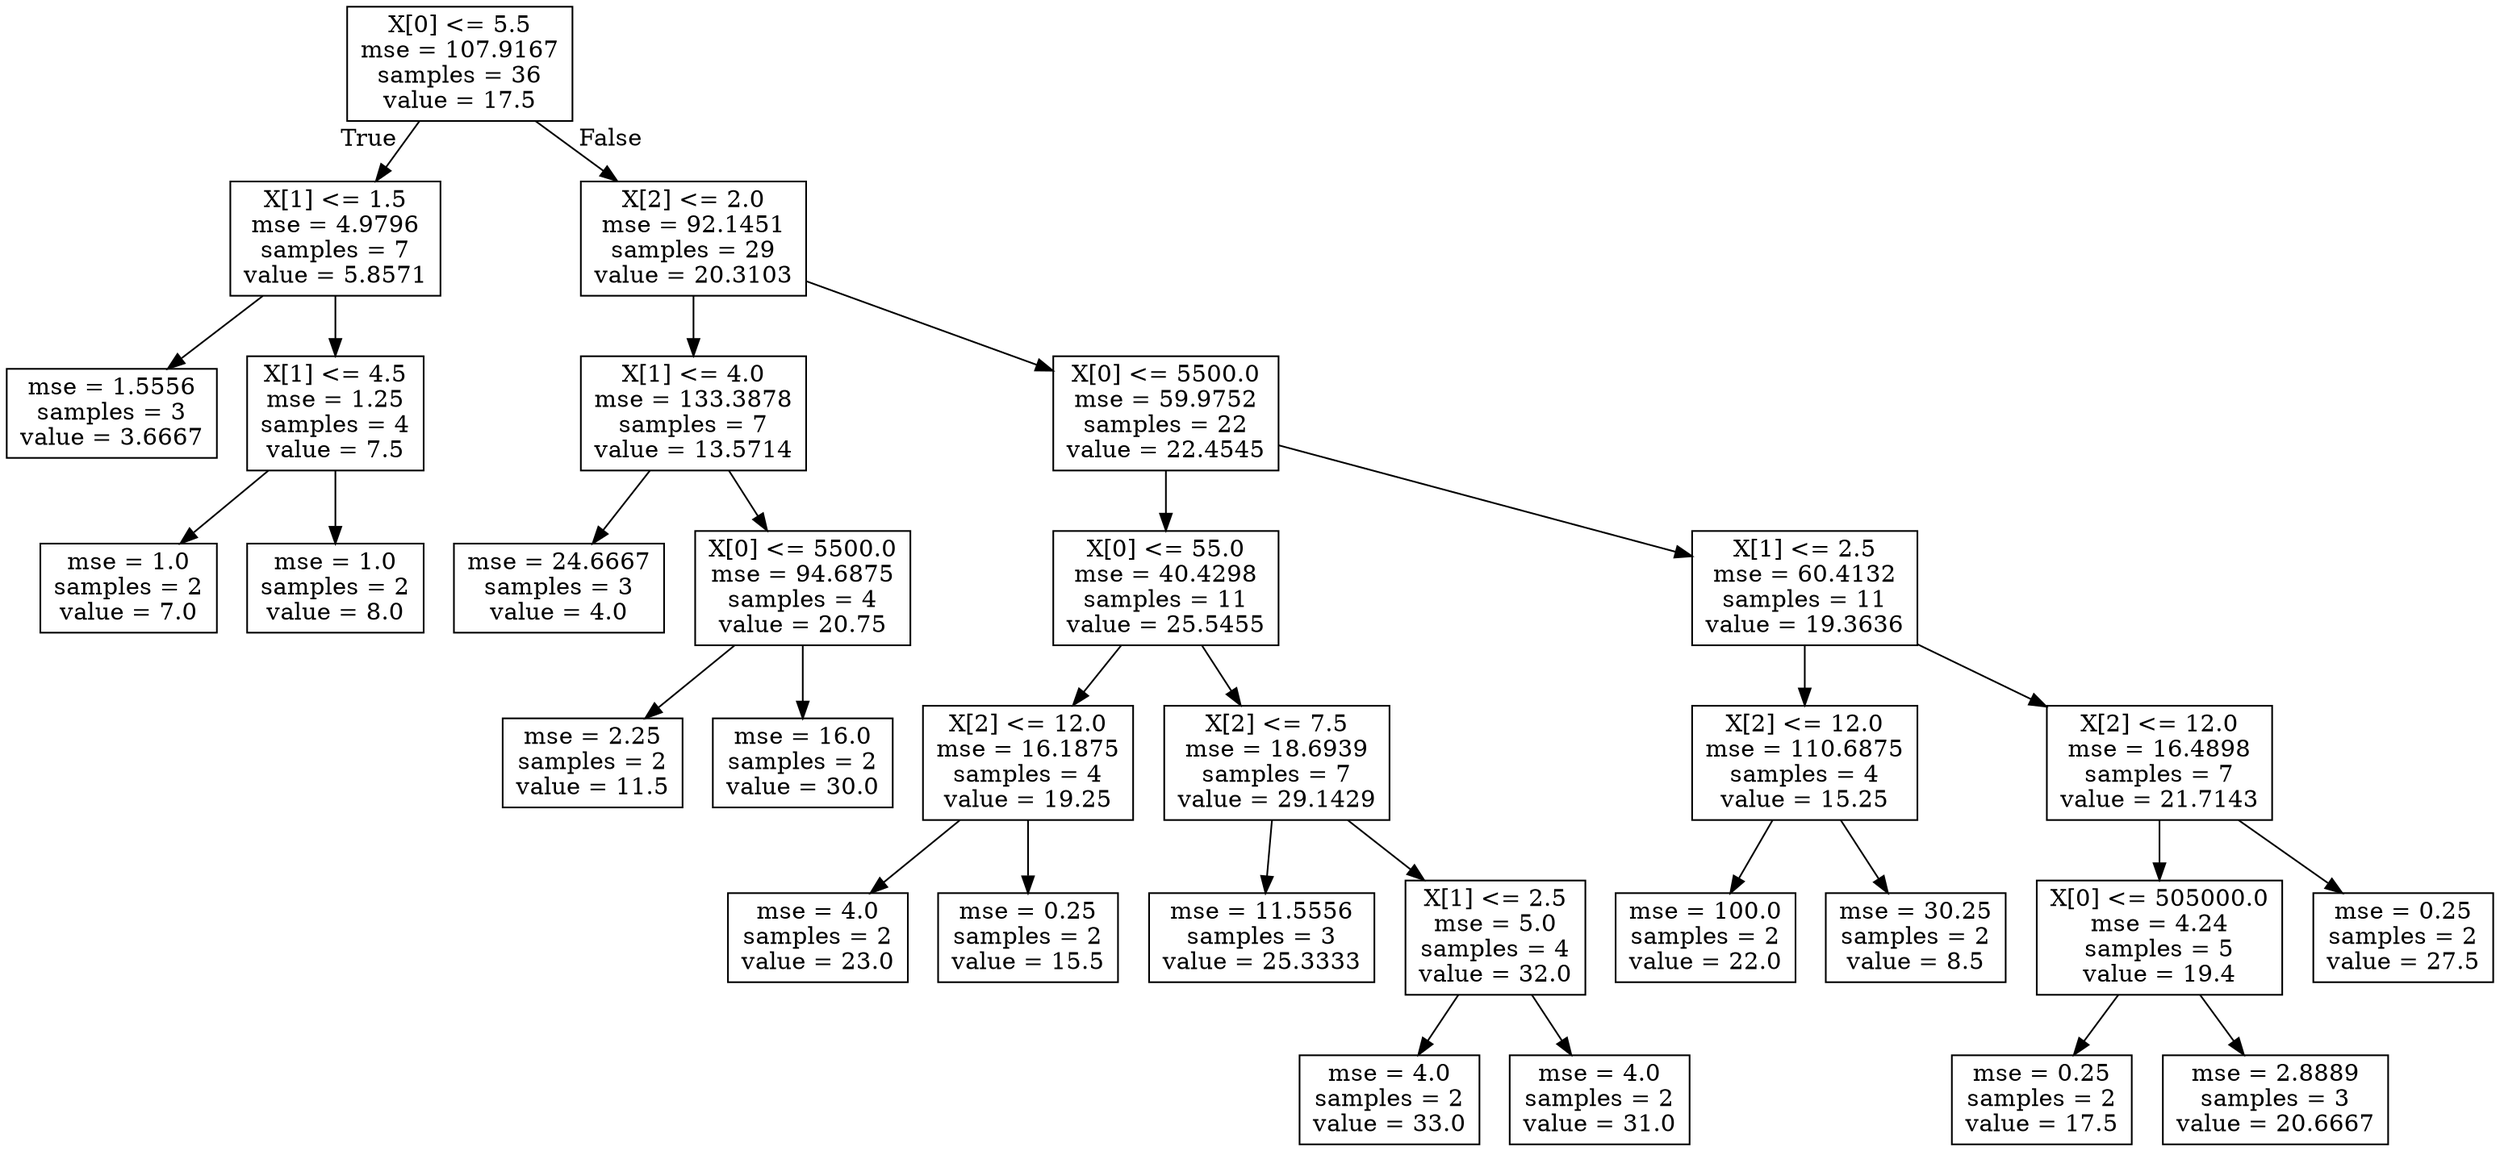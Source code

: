 digraph Tree {
node [shape=box] ;
0 [label="X[0] <= 5.5\nmse = 107.9167\nsamples = 36\nvalue = 17.5"] ;
1 [label="X[1] <= 1.5\nmse = 4.9796\nsamples = 7\nvalue = 5.8571"] ;
0 -> 1 [labeldistance=2.5, labelangle=45, headlabel="True"] ;
2 [label="mse = 1.5556\nsamples = 3\nvalue = 3.6667"] ;
1 -> 2 ;
3 [label="X[1] <= 4.5\nmse = 1.25\nsamples = 4\nvalue = 7.5"] ;
1 -> 3 ;
4 [label="mse = 1.0\nsamples = 2\nvalue = 7.0"] ;
3 -> 4 ;
5 [label="mse = 1.0\nsamples = 2\nvalue = 8.0"] ;
3 -> 5 ;
6 [label="X[2] <= 2.0\nmse = 92.1451\nsamples = 29\nvalue = 20.3103"] ;
0 -> 6 [labeldistance=2.5, labelangle=-45, headlabel="False"] ;
7 [label="X[1] <= 4.0\nmse = 133.3878\nsamples = 7\nvalue = 13.5714"] ;
6 -> 7 ;
8 [label="mse = 24.6667\nsamples = 3\nvalue = 4.0"] ;
7 -> 8 ;
9 [label="X[0] <= 5500.0\nmse = 94.6875\nsamples = 4\nvalue = 20.75"] ;
7 -> 9 ;
10 [label="mse = 2.25\nsamples = 2\nvalue = 11.5"] ;
9 -> 10 ;
11 [label="mse = 16.0\nsamples = 2\nvalue = 30.0"] ;
9 -> 11 ;
12 [label="X[0] <= 5500.0\nmse = 59.9752\nsamples = 22\nvalue = 22.4545"] ;
6 -> 12 ;
13 [label="X[0] <= 55.0\nmse = 40.4298\nsamples = 11\nvalue = 25.5455"] ;
12 -> 13 ;
14 [label="X[2] <= 12.0\nmse = 16.1875\nsamples = 4\nvalue = 19.25"] ;
13 -> 14 ;
15 [label="mse = 4.0\nsamples = 2\nvalue = 23.0"] ;
14 -> 15 ;
16 [label="mse = 0.25\nsamples = 2\nvalue = 15.5"] ;
14 -> 16 ;
17 [label="X[2] <= 7.5\nmse = 18.6939\nsamples = 7\nvalue = 29.1429"] ;
13 -> 17 ;
18 [label="mse = 11.5556\nsamples = 3\nvalue = 25.3333"] ;
17 -> 18 ;
19 [label="X[1] <= 2.5\nmse = 5.0\nsamples = 4\nvalue = 32.0"] ;
17 -> 19 ;
20 [label="mse = 4.0\nsamples = 2\nvalue = 33.0"] ;
19 -> 20 ;
21 [label="mse = 4.0\nsamples = 2\nvalue = 31.0"] ;
19 -> 21 ;
22 [label="X[1] <= 2.5\nmse = 60.4132\nsamples = 11\nvalue = 19.3636"] ;
12 -> 22 ;
23 [label="X[2] <= 12.0\nmse = 110.6875\nsamples = 4\nvalue = 15.25"] ;
22 -> 23 ;
24 [label="mse = 100.0\nsamples = 2\nvalue = 22.0"] ;
23 -> 24 ;
25 [label="mse = 30.25\nsamples = 2\nvalue = 8.5"] ;
23 -> 25 ;
26 [label="X[2] <= 12.0\nmse = 16.4898\nsamples = 7\nvalue = 21.7143"] ;
22 -> 26 ;
27 [label="X[0] <= 505000.0\nmse = 4.24\nsamples = 5\nvalue = 19.4"] ;
26 -> 27 ;
28 [label="mse = 0.25\nsamples = 2\nvalue = 17.5"] ;
27 -> 28 ;
29 [label="mse = 2.8889\nsamples = 3\nvalue = 20.6667"] ;
27 -> 29 ;
30 [label="mse = 0.25\nsamples = 2\nvalue = 27.5"] ;
26 -> 30 ;
}